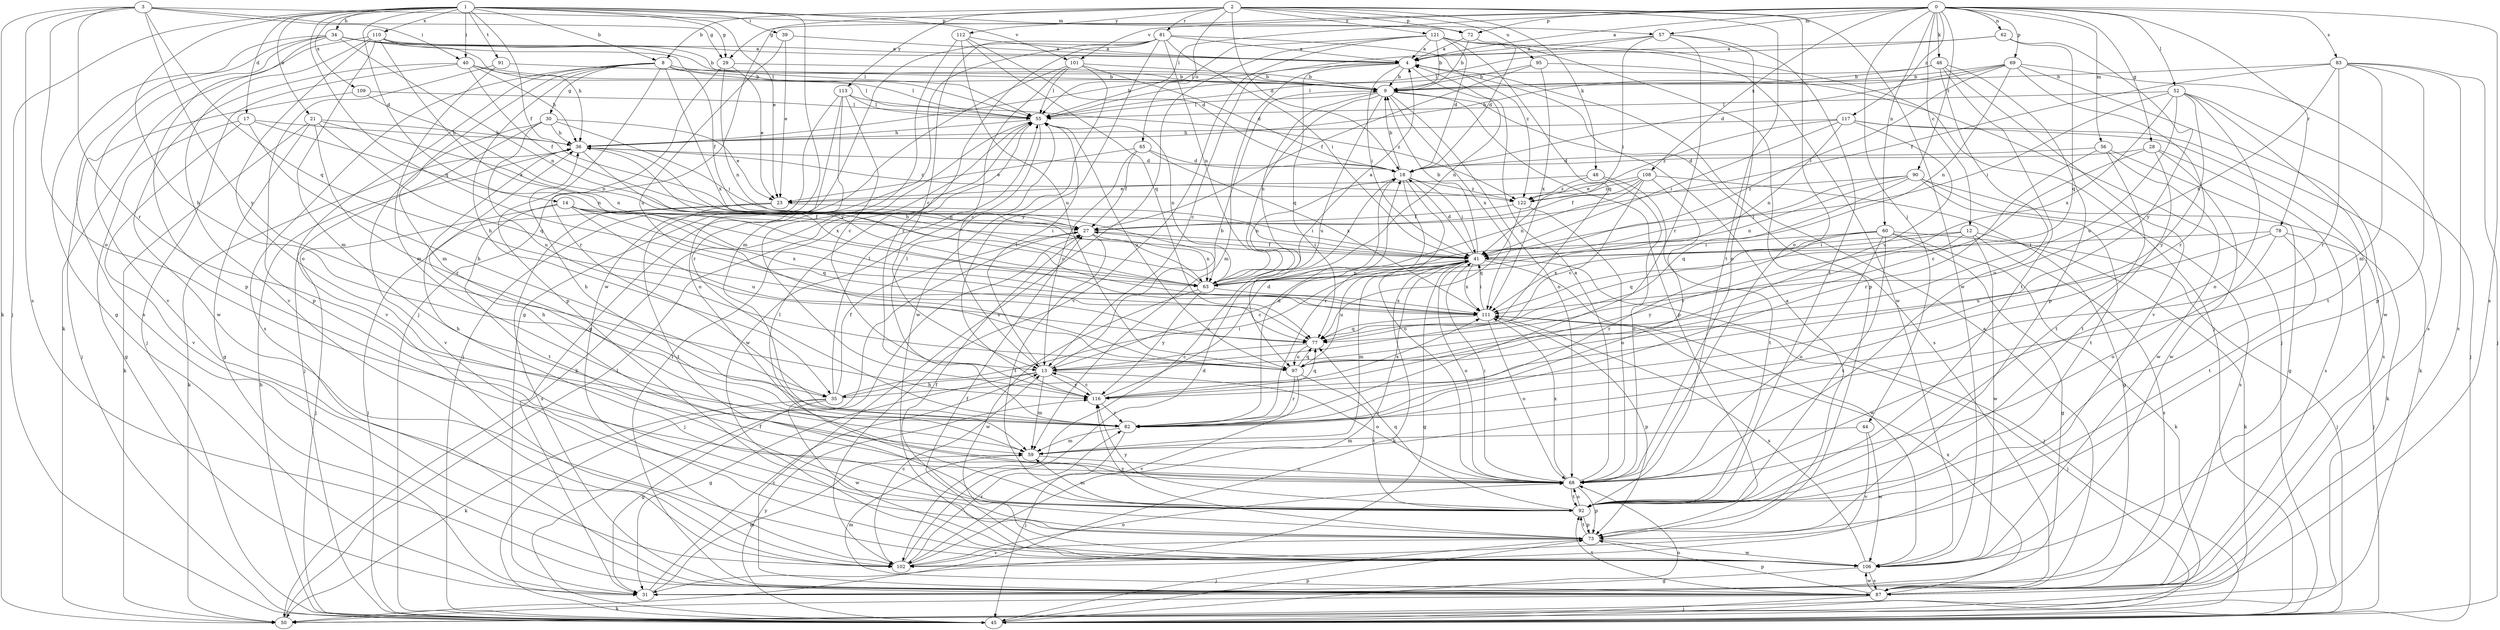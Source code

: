 strict digraph  {
0;
1;
2;
3;
4;
8;
9;
12;
13;
14;
17;
18;
21;
23;
27;
28;
29;
30;
31;
34;
35;
36;
39;
40;
41;
44;
45;
46;
48;
50;
52;
55;
56;
57;
59;
60;
62;
63;
65;
68;
69;
72;
73;
77;
78;
81;
82;
83;
87;
90;
91;
92;
95;
97;
101;
102;
106;
108;
109;
110;
111;
112;
113;
116;
117;
121;
122;
0 -> 4  [label=a];
0 -> 12  [label=c];
0 -> 28  [label=g];
0 -> 29  [label=g];
0 -> 44  [label=j];
0 -> 46  [label=k];
0 -> 52  [label=l];
0 -> 55  [label=l];
0 -> 56  [label=m];
0 -> 57  [label=m];
0 -> 60  [label=n];
0 -> 62  [label=n];
0 -> 69  [label=p];
0 -> 72  [label=p];
0 -> 78  [label=r];
0 -> 83  [label=s];
0 -> 87  [label=s];
0 -> 90  [label=t];
0 -> 101  [label=v];
0 -> 108  [label=x];
0 -> 117  [label=z];
1 -> 8  [label=b];
1 -> 14  [label=d];
1 -> 17  [label=d];
1 -> 21  [label=e];
1 -> 23  [label=e];
1 -> 27  [label=f];
1 -> 29  [label=g];
1 -> 34  [label=h];
1 -> 35  [label=h];
1 -> 39  [label=i];
1 -> 40  [label=i];
1 -> 45  [label=j];
1 -> 57  [label=m];
1 -> 77  [label=q];
1 -> 91  [label=t];
1 -> 101  [label=v];
1 -> 106  [label=w];
1 -> 109  [label=x];
1 -> 110  [label=x];
2 -> 8  [label=b];
2 -> 18  [label=d];
2 -> 45  [label=j];
2 -> 48  [label=k];
2 -> 65  [label=o];
2 -> 68  [label=o];
2 -> 72  [label=p];
2 -> 81  [label=r];
2 -> 92  [label=t];
2 -> 95  [label=u];
2 -> 106  [label=w];
2 -> 112  [label=y];
2 -> 113  [label=y];
2 -> 121  [label=z];
3 -> 29  [label=g];
3 -> 40  [label=i];
3 -> 50  [label=k];
3 -> 68  [label=o];
3 -> 72  [label=p];
3 -> 77  [label=q];
3 -> 82  [label=r];
3 -> 87  [label=s];
3 -> 116  [label=y];
4 -> 9  [label=b];
4 -> 13  [label=c];
4 -> 41  [label=i];
4 -> 59  [label=m];
4 -> 63  [label=n];
4 -> 77  [label=q];
8 -> 9  [label=b];
8 -> 27  [label=f];
8 -> 30  [label=g];
8 -> 35  [label=h];
8 -> 55  [label=l];
8 -> 59  [label=m];
8 -> 73  [label=p];
8 -> 87  [label=s];
8 -> 102  [label=v];
8 -> 111  [label=x];
9 -> 55  [label=l];
9 -> 63  [label=n];
9 -> 68  [label=o];
9 -> 73  [label=p];
9 -> 87  [label=s];
9 -> 97  [label=u];
9 -> 102  [label=v];
9 -> 111  [label=x];
12 -> 41  [label=i];
12 -> 50  [label=k];
12 -> 87  [label=s];
12 -> 106  [label=w];
12 -> 111  [label=x];
12 -> 116  [label=y];
13 -> 9  [label=b];
13 -> 31  [label=g];
13 -> 35  [label=h];
13 -> 55  [label=l];
13 -> 59  [label=m];
13 -> 68  [label=o];
13 -> 116  [label=y];
14 -> 27  [label=f];
14 -> 41  [label=i];
14 -> 45  [label=j];
14 -> 77  [label=q];
14 -> 92  [label=t];
14 -> 97  [label=u];
14 -> 111  [label=x];
17 -> 31  [label=g];
17 -> 35  [label=h];
17 -> 36  [label=h];
17 -> 63  [label=n];
17 -> 102  [label=v];
18 -> 9  [label=b];
18 -> 41  [label=i];
18 -> 63  [label=n];
18 -> 68  [label=o];
18 -> 82  [label=r];
18 -> 122  [label=z];
21 -> 31  [label=g];
21 -> 36  [label=h];
21 -> 50  [label=k];
21 -> 63  [label=n];
21 -> 77  [label=q];
21 -> 82  [label=r];
23 -> 41  [label=i];
23 -> 45  [label=j];
23 -> 87  [label=s];
23 -> 92  [label=t];
27 -> 41  [label=i];
27 -> 45  [label=j];
27 -> 63  [label=n];
27 -> 92  [label=t];
28 -> 13  [label=c];
28 -> 18  [label=d];
28 -> 87  [label=s];
28 -> 92  [label=t];
28 -> 106  [label=w];
29 -> 9  [label=b];
29 -> 23  [label=e];
29 -> 63  [label=n];
29 -> 82  [label=r];
30 -> 23  [label=e];
30 -> 36  [label=h];
30 -> 41  [label=i];
30 -> 45  [label=j];
30 -> 97  [label=u];
30 -> 102  [label=v];
31 -> 13  [label=c];
31 -> 59  [label=m];
34 -> 4  [label=a];
34 -> 9  [label=b];
34 -> 31  [label=g];
34 -> 55  [label=l];
34 -> 63  [label=n];
34 -> 73  [label=p];
34 -> 87  [label=s];
34 -> 102  [label=v];
35 -> 27  [label=f];
35 -> 31  [label=g];
35 -> 41  [label=i];
35 -> 50  [label=k];
35 -> 55  [label=l];
35 -> 106  [label=w];
35 -> 111  [label=x];
36 -> 18  [label=d];
36 -> 50  [label=k];
36 -> 63  [label=n];
36 -> 111  [label=x];
36 -> 122  [label=z];
39 -> 4  [label=a];
39 -> 23  [label=e];
39 -> 97  [label=u];
40 -> 9  [label=b];
40 -> 27  [label=f];
40 -> 36  [label=h];
40 -> 45  [label=j];
40 -> 55  [label=l];
40 -> 106  [label=w];
41 -> 9  [label=b];
41 -> 13  [label=c];
41 -> 18  [label=d];
41 -> 27  [label=f];
41 -> 31  [label=g];
41 -> 45  [label=j];
41 -> 50  [label=k];
41 -> 59  [label=m];
41 -> 63  [label=n];
41 -> 68  [label=o];
41 -> 97  [label=u];
41 -> 106  [label=w];
41 -> 111  [label=x];
44 -> 59  [label=m];
44 -> 102  [label=v];
44 -> 106  [label=w];
45 -> 27  [label=f];
45 -> 36  [label=h];
45 -> 68  [label=o];
45 -> 73  [label=p];
45 -> 116  [label=y];
46 -> 9  [label=b];
46 -> 55  [label=l];
46 -> 68  [label=o];
46 -> 73  [label=p];
46 -> 92  [label=t];
46 -> 102  [label=v];
48 -> 23  [label=e];
48 -> 68  [label=o];
48 -> 92  [label=t];
48 -> 122  [label=z];
50 -> 55  [label=l];
52 -> 41  [label=i];
52 -> 45  [label=j];
52 -> 55  [label=l];
52 -> 68  [label=o];
52 -> 92  [label=t];
52 -> 97  [label=u];
52 -> 111  [label=x];
52 -> 116  [label=y];
55 -> 36  [label=h];
55 -> 50  [label=k];
55 -> 63  [label=n];
55 -> 97  [label=u];
55 -> 106  [label=w];
56 -> 18  [label=d];
56 -> 31  [label=g];
56 -> 82  [label=r];
56 -> 92  [label=t];
56 -> 106  [label=w];
57 -> 4  [label=a];
57 -> 36  [label=h];
57 -> 41  [label=i];
57 -> 68  [label=o];
57 -> 82  [label=r];
57 -> 92  [label=t];
59 -> 68  [label=o];
60 -> 31  [label=g];
60 -> 41  [label=i];
60 -> 45  [label=j];
60 -> 50  [label=k];
60 -> 68  [label=o];
60 -> 77  [label=q];
60 -> 82  [label=r];
60 -> 92  [label=t];
62 -> 4  [label=a];
62 -> 55  [label=l];
62 -> 77  [label=q];
62 -> 116  [label=y];
63 -> 4  [label=a];
63 -> 36  [label=h];
63 -> 106  [label=w];
63 -> 111  [label=x];
63 -> 116  [label=y];
65 -> 13  [label=c];
65 -> 18  [label=d];
65 -> 23  [label=e];
65 -> 27  [label=f];
65 -> 111  [label=x];
68 -> 4  [label=a];
68 -> 36  [label=h];
68 -> 41  [label=i];
68 -> 73  [label=p];
68 -> 92  [label=t];
68 -> 111  [label=x];
69 -> 9  [label=b];
69 -> 18  [label=d];
69 -> 36  [label=h];
69 -> 41  [label=i];
69 -> 63  [label=n];
69 -> 82  [label=r];
69 -> 87  [label=s];
69 -> 106  [label=w];
72 -> 4  [label=a];
72 -> 9  [label=b];
72 -> 18  [label=d];
73 -> 4  [label=a];
73 -> 27  [label=f];
73 -> 45  [label=j];
73 -> 92  [label=t];
73 -> 102  [label=v];
73 -> 106  [label=w];
73 -> 116  [label=y];
77 -> 13  [label=c];
77 -> 97  [label=u];
78 -> 41  [label=i];
78 -> 45  [label=j];
78 -> 68  [label=o];
78 -> 92  [label=t];
78 -> 97  [label=u];
81 -> 4  [label=a];
81 -> 13  [label=c];
81 -> 31  [label=g];
81 -> 41  [label=i];
81 -> 59  [label=m];
81 -> 63  [label=n];
81 -> 82  [label=r];
81 -> 116  [label=y];
81 -> 122  [label=z];
82 -> 18  [label=d];
82 -> 36  [label=h];
82 -> 45  [label=j];
82 -> 59  [label=m];
83 -> 9  [label=b];
83 -> 27  [label=f];
83 -> 45  [label=j];
83 -> 59  [label=m];
83 -> 73  [label=p];
83 -> 82  [label=r];
83 -> 87  [label=s];
83 -> 111  [label=x];
87 -> 4  [label=a];
87 -> 45  [label=j];
87 -> 50  [label=k];
87 -> 55  [label=l];
87 -> 59  [label=m];
87 -> 73  [label=p];
87 -> 92  [label=t];
87 -> 106  [label=w];
87 -> 111  [label=x];
90 -> 41  [label=i];
90 -> 50  [label=k];
90 -> 63  [label=n];
90 -> 77  [label=q];
90 -> 87  [label=s];
90 -> 92  [label=t];
90 -> 122  [label=z];
91 -> 9  [label=b];
91 -> 59  [label=m];
91 -> 73  [label=p];
92 -> 36  [label=h];
92 -> 55  [label=l];
92 -> 59  [label=m];
92 -> 68  [label=o];
92 -> 73  [label=p];
92 -> 77  [label=q];
92 -> 116  [label=y];
95 -> 9  [label=b];
95 -> 27  [label=f];
95 -> 45  [label=j];
95 -> 111  [label=x];
97 -> 77  [label=q];
97 -> 82  [label=r];
97 -> 92  [label=t];
97 -> 102  [label=v];
101 -> 9  [label=b];
101 -> 13  [label=c];
101 -> 18  [label=d];
101 -> 31  [label=g];
101 -> 55  [label=l];
101 -> 106  [label=w];
102 -> 13  [label=c];
102 -> 18  [label=d];
102 -> 41  [label=i];
102 -> 68  [label=o];
102 -> 82  [label=r];
106 -> 27  [label=f];
106 -> 31  [label=g];
106 -> 87  [label=s];
106 -> 111  [label=x];
108 -> 13  [label=c];
108 -> 23  [label=e];
108 -> 27  [label=f];
108 -> 31  [label=g];
108 -> 63  [label=n];
108 -> 82  [label=r];
108 -> 122  [label=z];
109 -> 45  [label=j];
109 -> 55  [label=l];
109 -> 63  [label=n];
110 -> 4  [label=a];
110 -> 36  [label=h];
110 -> 50  [label=k];
110 -> 55  [label=l];
110 -> 59  [label=m];
110 -> 68  [label=o];
110 -> 102  [label=v];
110 -> 111  [label=x];
111 -> 41  [label=i];
111 -> 45  [label=j];
111 -> 68  [label=o];
111 -> 73  [label=p];
111 -> 77  [label=q];
112 -> 4  [label=a];
112 -> 18  [label=d];
112 -> 77  [label=q];
112 -> 97  [label=u];
112 -> 116  [label=y];
113 -> 13  [label=c];
113 -> 45  [label=j];
113 -> 55  [label=l];
113 -> 68  [label=o];
113 -> 82  [label=r];
113 -> 122  [label=z];
116 -> 13  [label=c];
116 -> 18  [label=d];
116 -> 55  [label=l];
116 -> 77  [label=q];
116 -> 82  [label=r];
117 -> 36  [label=h];
117 -> 41  [label=i];
117 -> 50  [label=k];
117 -> 63  [label=n];
117 -> 87  [label=s];
117 -> 97  [label=u];
117 -> 122  [label=z];
121 -> 4  [label=a];
121 -> 9  [label=b];
121 -> 18  [label=d];
121 -> 45  [label=j];
121 -> 55  [label=l];
121 -> 73  [label=p];
121 -> 77  [label=q];
121 -> 87  [label=s];
121 -> 102  [label=v];
121 -> 106  [label=w];
122 -> 27  [label=f];
122 -> 68  [label=o];
122 -> 77  [label=q];
}
